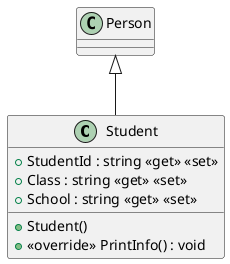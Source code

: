 @startuml
class Student {
    + StudentId : string <<get>> <<set>>
    + Class : string <<get>> <<set>>
    + School : string <<get>> <<set>>
    + Student()
    + <<override>> PrintInfo() : void
}
Person <|-- Student
@enduml
